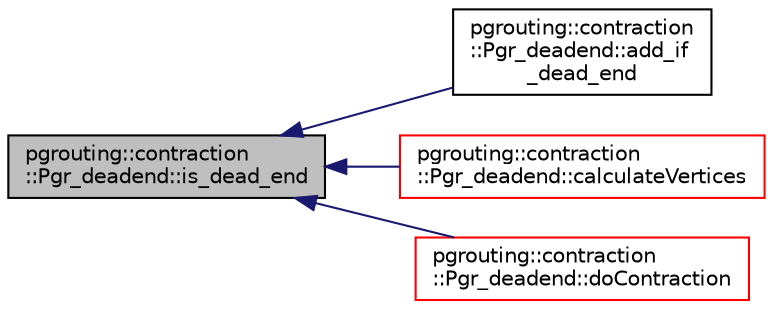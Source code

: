 digraph "pgrouting::contraction::Pgr_deadend::is_dead_end"
{
  edge [fontname="Helvetica",fontsize="10",labelfontname="Helvetica",labelfontsize="10"];
  node [fontname="Helvetica",fontsize="10",shape=record];
  rankdir="LR";
  Node1 [label="pgrouting::contraction\l::Pgr_deadend::is_dead_end",height=0.2,width=0.4,color="black", fillcolor="grey75", style="filled", fontcolor="black"];
  Node1 -> Node2 [dir="back",color="midnightblue",fontsize="10",style="solid",fontname="Helvetica"];
  Node2 [label="pgrouting::contraction\l::Pgr_deadend::add_if\l_dead_end",height=0.2,width=0.4,color="black", fillcolor="white", style="filled",URL="$classpgrouting_1_1contraction_1_1Pgr__deadend.html#a1932c30148b48140d1a92847bee56b32"];
  Node1 -> Node3 [dir="back",color="midnightblue",fontsize="10",style="solid",fontname="Helvetica"];
  Node3 [label="pgrouting::contraction\l::Pgr_deadend::calculateVertices",height=0.2,width=0.4,color="red", fillcolor="white", style="filled",URL="$classpgrouting_1_1contraction_1_1Pgr__deadend.html#aed46c6193e522fa638e46d87d0174ebb"];
  Node1 -> Node4 [dir="back",color="midnightblue",fontsize="10",style="solid",fontname="Helvetica"];
  Node4 [label="pgrouting::contraction\l::Pgr_deadend::doContraction",height=0.2,width=0.4,color="red", fillcolor="white", style="filled",URL="$classpgrouting_1_1contraction_1_1Pgr__deadend.html#ac53c67c279159a0bc491513d3de4a20b"];
}

